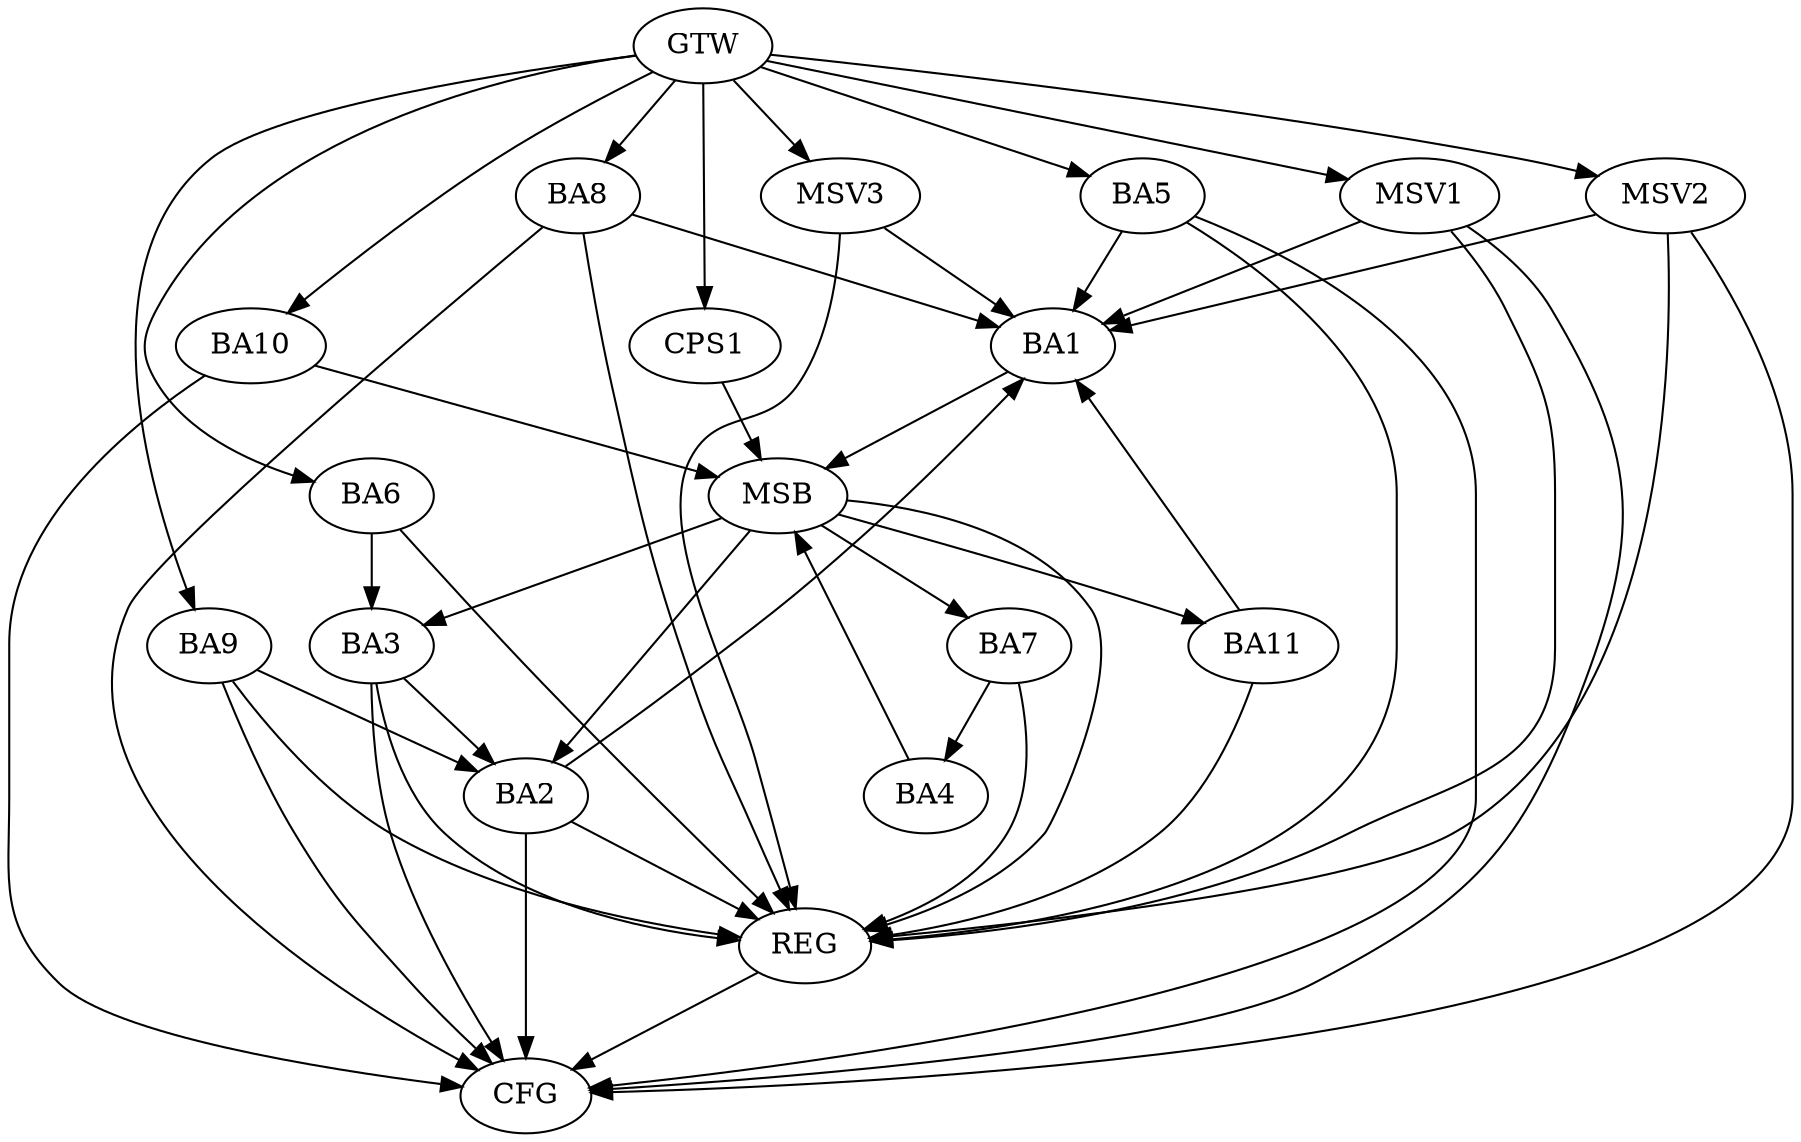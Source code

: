 strict digraph G {
  BA1 [ label="BA1" ];
  BA2 [ label="BA2" ];
  BA3 [ label="BA3" ];
  BA4 [ label="BA4" ];
  BA5 [ label="BA5" ];
  BA6 [ label="BA6" ];
  BA7 [ label="BA7" ];
  BA8 [ label="BA8" ];
  BA9 [ label="BA9" ];
  BA10 [ label="BA10" ];
  BA11 [ label="BA11" ];
  CPS1 [ label="CPS1" ];
  GTW [ label="GTW" ];
  REG [ label="REG" ];
  MSB [ label="MSB" ];
  CFG [ label="CFG" ];
  MSV1 [ label="MSV1" ];
  MSV2 [ label="MSV2" ];
  MSV3 [ label="MSV3" ];
  BA2 -> BA1;
  BA3 -> BA2;
  BA5 -> BA1;
  BA6 -> BA3;
  BA7 -> BA4;
  BA8 -> BA1;
  BA9 -> BA2;
  BA11 -> BA1;
  GTW -> BA5;
  GTW -> BA6;
  GTW -> BA8;
  GTW -> BA9;
  GTW -> BA10;
  GTW -> CPS1;
  BA2 -> REG;
  BA3 -> REG;
  BA5 -> REG;
  BA6 -> REG;
  BA7 -> REG;
  BA8 -> REG;
  BA9 -> REG;
  BA11 -> REG;
  BA1 -> MSB;
  MSB -> BA2;
  MSB -> REG;
  BA4 -> MSB;
  MSB -> BA3;
  BA10 -> MSB;
  CPS1 -> MSB;
  MSB -> BA7;
  MSB -> BA11;
  BA10 -> CFG;
  BA8 -> CFG;
  BA3 -> CFG;
  BA5 -> CFG;
  BA9 -> CFG;
  BA2 -> CFG;
  REG -> CFG;
  MSV1 -> BA1;
  GTW -> MSV1;
  MSV1 -> REG;
  MSV1 -> CFG;
  MSV2 -> BA1;
  GTW -> MSV2;
  MSV2 -> REG;
  MSV2 -> CFG;
  MSV3 -> BA1;
  GTW -> MSV3;
  MSV3 -> REG;
}
